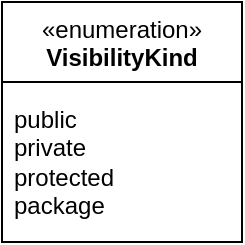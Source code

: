<mxfile version="21.6.5" type="device">
  <diagram name="Page-1" id="XYof5n0WN9oXII7QhHhk">
    <mxGraphModel dx="864" dy="495" grid="1" gridSize="10" guides="1" tooltips="1" connect="1" arrows="1" fold="1" page="1" pageScale="1" pageWidth="1169" pageHeight="827" math="0" shadow="0">
      <root>
        <mxCell id="0" />
        <mxCell id="1" parent="0" />
        <mxCell id="fw3c0Ck-TAC-3pYEw5KM-1" value="«enumeration»&lt;br&gt;&lt;b&gt;VisibilityKind&lt;/b&gt;" style="swimlane;fontStyle=0;align=center;verticalAlign=top;childLayout=stackLayout;horizontal=1;startSize=40;horizontalStack=0;resizeParent=1;resizeParentMax=0;resizeLast=0;collapsible=0;marginBottom=0;html=1;whiteSpace=wrap;" vertex="1" parent="1">
          <mxGeometry width="120" height="120" as="geometry" />
        </mxCell>
        <mxCell id="fw3c0Ck-TAC-3pYEw5KM-2" value="public&lt;br&gt;private&lt;br&gt;protected&lt;br&gt;package" style="text;html=1;strokeColor=none;fillColor=none;align=left;verticalAlign=middle;spacingLeft=4;spacingRight=4;overflow=hidden;rotatable=0;points=[[0,0.5],[1,0.5]];portConstraint=eastwest;whiteSpace=wrap;" vertex="1" parent="fw3c0Ck-TAC-3pYEw5KM-1">
          <mxGeometry y="40" width="120" height="80" as="geometry" />
        </mxCell>
      </root>
    </mxGraphModel>
  </diagram>
</mxfile>
